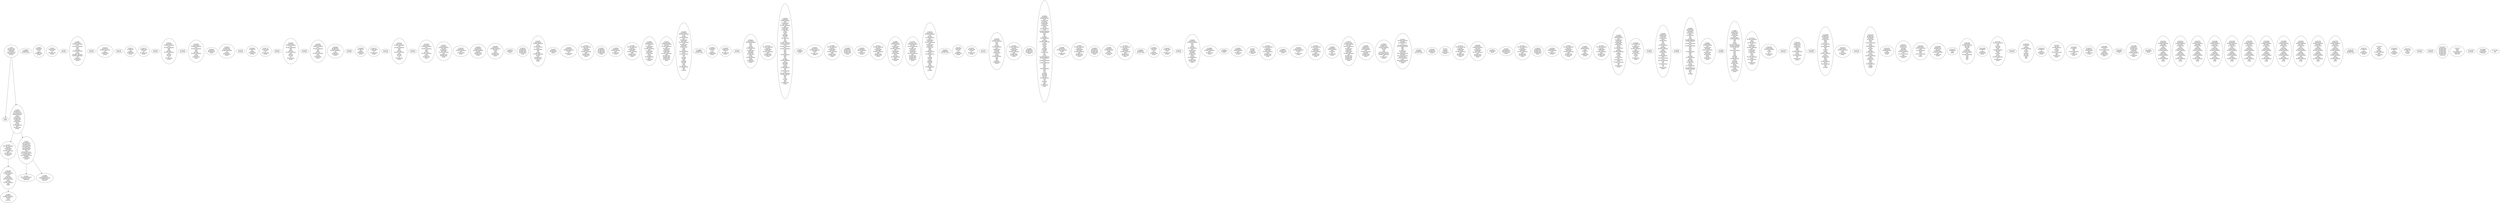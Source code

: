 /* Generated by GvGen v.1.0 (https://www.github.com/stricaud/gvgen) */

digraph G {
compound=true;
   node1 [label="# 0x0
PUSHX Data
PUSHX Data
MSTORE
CALLDATASIZE
PUSHX Data
JUMPI
"];
   node2 [label="# 0xa
STOP
"];
   node3 [label="# 0xb
JUMPDEST
PUSHX Data
CALLDATALOAD
PUSHX BitData
AND
MSTORE
PUSHX Data
PUSHX Data
MSTORE
PUSHX Data
SHA3
SLOAD
PUSHX BitData
AND
PUSHX Data
JUMPI
"];
   node4 [label="# 0x7d
PUSHX MemData
MLOAD
PUSHX Data
MSTORE
PUSHX ArithData
ADD
PUSHX Data
PUSHX Data
JUMP
"];
   node5 [label="# 0xae
JUMPDEST
PUSHX MemData
MLOAD
SUB
REVERT
"];
   node6 [label="# 0xb7
JUMPDEST
CALLDATASIZE
PUSHX Data
CALLDATACOPY
PUSHX Data
CALLDATASIZE
PUSHX Data
GAS
DELEGATECALL
RETURNDATASIZE
PUSHX Data
RETURNDATACOPY
ISZERO
PUSHX Data
JUMPI
"];
   node7 [label="# 0xd2
RETURNDATASIZE
PUSHX Data
RETURN
"];
   node8 [label="# 0xd6
JUMPDEST
RETURNDATASIZE
PUSHX Data
REVERT
"];
   node9 [label="# 0xdb
JUMPDEST
PUSHX Data
"];
   node10 [label="# 0xde
JUMPDEST
MLOAD
LT
ISZERO
PUSHX Data
JUMPI
"];
   node11 [label="# 0xe8
PUSHX Data
MLOAD
LT
PUSHX Data
JUMPI
"];
   node12 [label="# 0xf4
INVALID
"];
   node13 [label="# 0xf5
JUMPDEST
PUSHX ArithData
MUL
PUSHX ArithData
ADD
ADD
MLOAD
PUSHX ArithData
ADD
MLOAD
PUSHX LogicData
PUSHX LogicData
GT
ISZERO
PUSHX Data
JUMPI
"];
   node14 [label="# 0x10f
INVALID
"];
   node15 [label="# 0x110
JUMPDEST
PUSHX LogicData
GT
ISZERO
PUSHX Data
JUMPI
"];
   node16 [label="# 0x11b
INVALID
"];
   node17 [label="# 0x11c
JUMPDEST
EQ
ISZERO
PUSHX Data
JUMPI
"];
   node18 [label="# 0x123
PUSHX Data
MLOAD
LT
PUSHX Data
JUMPI
"];
   node19 [label="# 0x130
INVALID
"];
   node20 [label="# 0x131
JUMPDEST
PUSHX ArithData
MUL
PUSHX ArithData
ADD
ADD
MLOAD
PUSHX ArithData
ADD
MLOAD
MLOAD
LT
PUSHX Data
JUMPI
"];
   node21 [label="# 0x148
INVALID
"];
   node22 [label="# 0x149
JUMPDEST
PUSHX ArithData
MUL
PUSHX ArithData
ADD
ADD
MLOAD
PUSHX ArithData
ADD
MLOAD
PUSHX Data
JUMP
"];
   node23 [label="# 0x15a
JUMPDEST
PUSHX Data
JUMP
"];
   node24 [label="# 0x15f
JUMPDEST
PUSHX Data
PUSHX LogicData
GT
ISZERO
PUSHX Data
JUMPI
"];
   node25 [label="# 0x16c
INVALID
"];
   node26 [label="# 0x16d
JUMPDEST
EQ
ISZERO
PUSHX Data
JUMPI
"];
   node27 [label="# 0x174
PUSHX Data
MLOAD
LT
PUSHX Data
JUMPI
"];
   node28 [label="# 0x181
INVALID
"];
   node29 [label="# 0x182
JUMPDEST
PUSHX ArithData
MUL
PUSHX ArithData
ADD
ADD
MLOAD
PUSHX ArithData
ADD
MLOAD
MLOAD
LT
PUSHX Data
JUMPI
"];
   node30 [label="# 0x199
INVALID
"];
   node31 [label="# 0x19a
JUMPDEST
PUSHX ArithData
MUL
PUSHX ArithData
ADD
ADD
MLOAD
PUSHX ArithData
ADD
MLOAD
PUSHX Data
JUMP
"];
   node32 [label="# 0x1ab
JUMPDEST
PUSHX Data
PUSHX LogicData
GT
ISZERO
PUSHX Data
JUMPI
"];
   node33 [label="# 0x1b8
INVALID
"];
   node34 [label="# 0x1b9
JUMPDEST
EQ
ISZERO
PUSHX Data
JUMPI
"];
   node35 [label="# 0x1c0
PUSHX Data
MLOAD
LT
PUSHX Data
JUMPI
"];
   node36 [label="# 0x1cd
INVALID
"];
   node37 [label="# 0x1ce
JUMPDEST
PUSHX ArithData
MUL
PUSHX ArithData
ADD
ADD
MLOAD
PUSHX ArithData
ADD
MLOAD
MLOAD
LT
PUSHX Data
JUMPI
"];
   node38 [label="# 0x1e5
INVALID
"];
   node39 [label="# 0x1e6
JUMPDEST
PUSHX ArithData
MUL
PUSHX ArithData
ADD
ADD
MLOAD
PUSHX ArithData
ADD
MLOAD
PUSHX Data
JUMP
"];
   node40 [label="# 0x1f7
JUMPDEST
PUSHX MemData
MLOAD
PUSHX Data
MSTORE
PUSHX ArithData
ADD
PUSHX Data
PUSHX Data
JUMP
"];
   node41 [label="# 0x229
JUMPDEST
PUSHX ArithData
ADD
PUSHX Data
JUMP
"];
   node42 [label="# 0x232
JUMPDEST
PUSHX Data
PUSHX MemData
MLOAD
PUSHX Data
PUSHX Data
JUMP
"];
   node43 [label="# 0x266
JUMPDEST
PUSHX MemData
MLOAD
SUB
LOGX
PUSHX Data
PUSHX Data
JUMP
"];
   node44 [label="# 0x278
JUMPDEST
JUMP
"];
   node45 [label="# 0x27d
JUMPDEST
PUSHX Data
PUSHX Data
PUSHX Data
JUMP
"];
   node46 [label="# 0x287
JUMPDEST
PUSHX ArithData
ADD
SLOAD
PUSHX BitData
AND
PUSHX BitData
AND
OR
SSTORE
PUSHX MemData
MLOAD
AND
PUSHX Data
PUSHX Data
LOGX
JUMP
"];
   node47 [label="# 0x302
JUMPDEST
PUSHX Data
JUMP
"];
   node48 [label="# 0x326
JUMPDEST
PUSHX LogicData
MLOAD
GT
PUSHX Data
JUMPI
"];
   node49 [label="# 0x330
PUSHX MemData
MLOAD
PUSHX Data
MSTORE
PUSHX ArithData
ADD
PUSHX Data
PUSHX Data
JUMP
"];
   node50 [label="# 0x361
JUMPDEST
PUSHX Data
PUSHX Data
PUSHX Data
JUMP
"];
   node51 [label="# 0x36b
JUMPDEST
PUSHX BitData
AND
PUSHX Data
JUMPI
"];
   node52 [label="# 0x389
PUSHX MemData
MLOAD
PUSHX Data
MSTORE
PUSHX ArithData
ADD
PUSHX Data
PUSHX Data
JUMP
"];
   node53 [label="# 0x3ba
JUMPDEST
PUSHX BitData
AND
PUSHX Data
MSTORE
PUSHX ArithData
ADD
PUSHX Data
MSTORE
PUSHX Data
SHA3
SLOAD
PUSHX BitData
AND
PUSHX Data
JUMPI
"];
   node54 [label="# 0x3ec
PUSHX Data
PUSHX MemData
MLOAD
PUSHX ArithData
ADD
PUSHX Data
MSTORE
PUSHX Data
MSTORE
PUSHX ArithData
ADD
PUSHX Data
PUSHX Data
CODECOPY
PUSHX Data
JUMP
"];
   node55 [label="# 0x40d
JUMPDEST
PUSHX ArithData
ADD
SLOAD
PUSHX BitData
AND
PUSHX Data
MSTORE
PUSHX ArithData
ADD
PUSHX Data
MSTORE
PUSHX Data
SHA3
ADD
SLOAD
PUSHX BitData
AND
PUSHX BitData
AND
OR
SSTORE
SLOAD
ADD
SSTORE
MSTORE
SHA3
ADD
SLOAD
PUSHX BitData
AND
OR
SSTORE
"];
   node56 [label="# 0x4ab
JUMPDEST
PUSHX Data
"];
   node57 [label="# 0x4ae
JUMPDEST
MLOAD
LT
ISZERO
PUSHX Data
JUMPI
"];
   node58 [label="# 0x4b8
PUSHX Data
MLOAD
LT
PUSHX Data
JUMPI
"];
   node59 [label="# 0x4c4
INVALID
"];
   node60 [label="# 0x4c5
JUMPDEST
PUSHX ArithData
MUL
ADD
ADD
MLOAD
PUSHX BitData
AND
PUSHX Data
MSTORE
MSTORE
PUSHX Data
SHA3
SLOAD
PUSHX BitData
AND
ISZERO
PUSHX Data
JUMPI
"];
   node61 [label="# 0x523
PUSHX MemData
MLOAD
PUSHX Data
MSTORE
PUSHX ArithData
ADD
PUSHX Data
PUSHX Data
JUMP
"];
   node62 [label="# 0x554
JUMPDEST
PUSHX BitData
AND
PUSHX Data
MSTORE
PUSHX ArithData
ADD
PUSHX Data
MSTORE
PUSHX Data
SHA3
SLOAD
ADD
SSTORE
MSTORE
SHA3
PUSHX Data
DIV
ADD
SLOAD
PUSHX ArithData
PUSHX BitData
AND
PUSHX ArithData
MUL
PUSHX ArithData
EXP
MUL
NOT
AND
PUSHX BitData
SHR
MUL
OR
SSTORE
PUSHX BitData
AND
MSTORE
MSTORE
SHA3
SLOAD
PUSHX BitData
AND
OR
PUSHX BitData
AND
PUSHX ArithData
PUSHX BitData
AND
MUL
OR
SSTORE
ADD
ADD
PUSHX Data
JUMP
"];
   node63 [label="# 0x657
JUMPDEST
JUMP
"];
   node64 [label="# 0x65e
JUMPDEST
PUSHX LogicData
MLOAD
GT
PUSHX Data
JUMPI
"];
   node65 [label="# 0x668
PUSHX MemData
MLOAD
PUSHX Data
MSTORE
PUSHX ArithData
ADD
PUSHX Data
PUSHX Data
JUMP
"];
   node66 [label="# 0x699
JUMPDEST
PUSHX Data
PUSHX Data
PUSHX Data
JUMP
"];
   node67 [label="# 0x6a3
JUMPDEST
PUSHX BitData
AND
PUSHX Data
JUMPI
"];
   node68 [label="# 0x6c1
PUSHX MemData
MLOAD
PUSHX Data
MSTORE
PUSHX ArithData
ADD
PUSHX Data
PUSHX Data
JUMP
"];
   node69 [label="# 0x6f2
JUMPDEST
PUSHX BitData
AND
PUSHX Data
MSTORE
PUSHX ArithData
ADD
PUSHX Data
MSTORE
PUSHX Data
SHA3
SLOAD
PUSHX BitData
AND
PUSHX Data
JUMPI
"];
   node70 [label="# 0x724
PUSHX Data
PUSHX MemData
MLOAD
PUSHX ArithData
ADD
PUSHX Data
MSTORE
PUSHX Data
MSTORE
PUSHX ArithData
ADD
PUSHX Data
PUSHX Data
CODECOPY
PUSHX Data
JUMP
"];
   node71 [label="# 0x745
JUMPDEST
PUSHX ArithData
ADD
SLOAD
PUSHX BitData
AND
PUSHX Data
MSTORE
PUSHX ArithData
ADD
PUSHX Data
MSTORE
PUSHX Data
SHA3
ADD
SLOAD
PUSHX BitData
AND
PUSHX BitData
AND
OR
SSTORE
SLOAD
ADD
SSTORE
MSTORE
SHA3
ADD
SLOAD
PUSHX BitData
AND
OR
SSTORE
"];
   node72 [label="# 0x7e3
JUMPDEST
PUSHX Data
"];
   node73 [label="# 0x7e6
JUMPDEST
MLOAD
LT
ISZERO
PUSHX Data
JUMPI
"];
   node74 [label="# 0x7f0
PUSHX Data
MLOAD
LT
PUSHX Data
JUMPI
"];
   node75 [label="# 0x7fc
INVALID
"];
   node76 [label="# 0x7fd
JUMPDEST
PUSHX ArithData
MUL
ADD
ADD
MLOAD
PUSHX BitData
AND
PUSHX Data
MSTORE
MSTORE
PUSHX Data
SHA3
SLOAD
PUSHX BitData
AND
AND
EQ
ISZERO
PUSHX Data
JUMPI
"];
   node77 [label="# 0x861
PUSHX MemData
MLOAD
PUSHX Data
MSTORE
PUSHX ArithData
ADD
PUSHX Data
PUSHX Data
JUMP
"];
   node78 [label="# 0x892
JUMPDEST
PUSHX Data
PUSHX Data
JUMP
"];
   node79 [label="# 0x89c
JUMPDEST
PUSHX BitData
AND
PUSHX Data
MSTORE
PUSHX Data
MSTORE
PUSHX Data
SHA3
SLOAD
PUSHX BitData
AND
PUSHX ArithData
PUSHX BitData
AND
MUL
OR
SSTORE
PUSHX BitData
AND
MSTORE
PUSHX ArithData
ADD
MSTORE
SHA3
SLOAD
ADD
SSTORE
MSTORE
SHA3
PUSHX Data
DIV
ADD
SLOAD
PUSHX ArithData
PUSHX BitData
AND
PUSHX ArithData
MUL
PUSHX ArithData
EXP
MUL
NOT
AND
PUSHX BitData
SHR
MUL
OR
SSTORE
MSTORE
MSTORE
SLOAD
PUSHX BitData
AND
OR
SSTORE
ADD
ADD
PUSHX Data
JUMP
"];
   node80 [label="# 0x9ab
JUMPDEST
PUSHX LogicData
MLOAD
GT
PUSHX Data
JUMPI
"];
   node81 [label="# 0x9b5
PUSHX MemData
MLOAD
PUSHX Data
MSTORE
PUSHX ArithData
ADD
PUSHX Data
PUSHX Data
JUMP
"];
   node82 [label="# 0x9e6
JUMPDEST
PUSHX Data
PUSHX Data
PUSHX Data
JUMP
"];
   node83 [label="# 0x9f0
JUMPDEST
PUSHX BitData
AND
ISZERO
PUSHX Data
JUMPI
"];
   node84 [label="# 0xa0f
PUSHX MemData
MLOAD
PUSHX Data
MSTORE
PUSHX ArithData
ADD
PUSHX Data
PUSHX Data
JUMP
"];
   node85 [label="# 0xa40
JUMPDEST
PUSHX Data
"];
   node86 [label="# 0xa43
JUMPDEST
MLOAD
LT
ISZERO
PUSHX Data
JUMPI
"];
   node87 [label="# 0xa4d
PUSHX Data
MLOAD
LT
PUSHX Data
JUMPI
"];
   node88 [label="# 0xa59
INVALID
"];
   node89 [label="# 0xa5a
JUMPDEST
PUSHX ArithData
MUL
ADD
ADD
MLOAD
PUSHX BitData
AND
PUSHX Data
MSTORE
MSTORE
PUSHX Data
SHA3
SLOAD
PUSHX BitData
AND
PUSHX Data
PUSHX Data
JUMP
"];
   node90 [label="# 0xabb
JUMPDEST
PUSHX ArithData
ADD
PUSHX Data
JUMP
"];
   node91 [label="# 0xac5
JUMPDEST
JUMP
"];
   node92 [label="# 0xacb
JUMPDEST
PUSHX BitData
AND
PUSHX Data
JUMPI
"];
   node93 [label="# 0xae7
MLOAD
ISZERO
PUSHX Data
JUMPI
"];
   node94 [label="# 0xaee
PUSHX MemData
MLOAD
PUSHX Data
MSTORE
PUSHX ArithData
ADD
PUSHX Data
PUSHX Data
JUMP
"];
   node95 [label="# 0xb1f
JUMPDEST
PUSHX Data
JUMP
"];
   node96 [label="# 0xb24
JUMPDEST
PUSHX LogicData
MLOAD
GT
PUSHX Data
JUMPI
"];
   node97 [label="# 0xb2e
PUSHX MemData
MLOAD
PUSHX Data
MSTORE
PUSHX ArithData
ADD
PUSHX Data
PUSHX Data
JUMP
"];
   node98 [label="# 0xb5f
JUMPDEST
PUSHX BitData
AND
ADDRESS
EQ
PUSHX Data
JUMPI
"];
   node99 [label="# 0xb7d
PUSHX Data
PUSHX MemData
MLOAD
PUSHX ArithData
ADD
PUSHX Data
MSTORE
PUSHX Data
MSTORE
PUSHX ArithData
ADD
PUSHX Data
PUSHX Data
CODECOPY
PUSHX Data
JUMP
"];
   node100 [label="# 0xb9e
JUMPDEST
PUSHX Data
PUSHX BitData
AND
PUSHX MemData
MLOAD
PUSHX Data
PUSHX Data
JUMP
"];
   node101 [label="# 0xbc6
JUMPDEST
PUSHX Data
PUSHX MemData
MLOAD
SUB
GAS
DELEGATECALL
RETURNDATASIZE
PUSHX LogicData
EQ
PUSHX Data
JUMPI
"];
   node102 [label="# 0xbe0
PUSHX MemData
MLOAD
PUSHX BitData
NOT
PUSHX ArithData
RETURNDATASIZE
ADD
AND
ADD
PUSHX Data
MSTORE
RETURNDATASIZE
MSTORE
RETURNDATASIZE
PUSHX Data
PUSHX ArithData
ADD
RETURNDATACOPY
PUSHX Data
JUMP
"];
   node103 [label="# 0xc01
JUMPDEST
PUSHX Data
"];
   node104 [label="# 0xc06
JUMPDEST
PUSHX Data
JUMPI
"];
   node105 [label="# 0xc11
MLOAD
ISZERO
PUSHX Data
JUMPI
"];
   node106 [label="# 0xc18
PUSHX MemData
MLOAD
PUSHX Data
MSTORE
PUSHX ArithData
ADD
PUSHX Data
PUSHX Data
JUMP
"];
   node107 [label="# 0xc4b
JUMPDEST
PUSHX MemData
MLOAD
PUSHX Data
MSTORE
PUSHX ArithData
ADD
PUSHX Data
PUSHX Data
JUMP
"];
   node108 [label="# 0xc7d
JUMPDEST
JUMP
"];
   node109 [label="# 0xc81
JUMPDEST
EXTCODESIZE
PUSHX Data
JUMPI
"];
   node110 [label="# 0xc8a
PUSHX MemData
MLOAD
PUSHX Data
MSTORE
PUSHX ArithData
ADD
PUSHX Data
PUSHX Data
JUMP
"];
   node111 [label="# 0xcbc
JUMPDEST
PUSHX Data
PUSHX Data
PUSHX Data
JUMP
"];
   node112 [label="# 0xcc6
JUMPDEST
PUSHX BitData
AND
PUSHX Data
JUMPI
"];
   node113 [label="# 0xce4
PUSHX MemData
MLOAD
PUSHX Data
MSTORE
PUSHX ArithData
ADD
PUSHX Data
PUSHX Data
JUMP
"];
   node114 [label="# 0xd15
JUMPDEST
PUSHX BitData
AND
ADDRESS
EQ
ISZERO
PUSHX Data
JUMPI
"];
   node115 [label="# 0xd34
PUSHX MemData
MLOAD
PUSHX Data
MSTORE
PUSHX ArithData
ADD
PUSHX Data
PUSHX Data
JUMP
"];
   node116 [label="# 0xd65
JUMPDEST
PUSHX BitData
AND
PUSHX Data
MSTORE
PUSHX Data
MSTORE
PUSHX Data
SHA3
SLOAD
PUSHX BitData
AND
MSTORE
PUSHX ArithData
ADD
MSTORE
SHA3
SLOAD
PUSHX Data
DIV
PUSHX BitData
AND
PUSHX ArithData
ADD
EQ
PUSHX Data
JUMPI
"];
   node117 [label="# 0xe04
PUSHX BitData
AND
PUSHX Data
MSTORE
PUSHX ArithData
ADD
PUSHX Data
MSTORE
PUSHX Data
SHA3
SLOAD
LT
PUSHX Data
JUMPI
"];
   node118 [label="# 0xe35
INVALID
"];
   node119 [label="# 0xe36
JUMPDEST
PUSHX Data
MSTORE
PUSHX Data
SHA3
PUSHX Data
DIV
ADD
SLOAD
PUSHX BitData
AND
MSTORE
PUSHX ArithData
ADD
MSTORE
PUSHX Data
SHA3
SLOAD
PUSHX BitData
AND
PUSHX ArithData
MUL
PUSHX ArithData
EXP
DIV
PUSHX BitData
SHL
LT
PUSHX Data
JUMPI
"];
   node120 [label="# 0xe8d
INVALID
"];
   node121 [label="# 0xe8e
JUMPDEST
PUSHX Data
MSTORE
PUSHX Data
SHA3
PUSHX Data
DIV
ADD
SLOAD
PUSHX ArithData
PUSHX BitData
AND
PUSHX ArithData
MUL
PUSHX ArithData
EXP
MUL
NOT
AND
PUSHX BitData
SHR
MUL
OR
SSTORE
PUSHX BitData
AND
MSTORE
MSTORE
PUSHX Data
SHA3
SLOAD
PUSHX BitData
AND
PUSHX ArithData
PUSHX BitData
AND
MUL
OR
SSTORE
"];
   node122 [label="# 0xf37
JUMPDEST
PUSHX BitData
AND
PUSHX Data
MSTORE
PUSHX ArithData
ADD
PUSHX Data
MSTORE
PUSHX Data
SHA3
SLOAD
PUSHX Data
JUMPI
"];
   node123 [label="# 0xf66
INVALID
"];
   node124 [label="# 0xf67
JUMPDEST
PUSHX Data
MSTORE
PUSHX Data
SHA3
PUSHX Data
PUSHX ArithData
ADD
DIV
ADD
SLOAD
PUSHX ArithData
PUSHX ArithData
PUSHX BitData
AND
MUL
PUSHX ArithData
EXP
MUL
NOT
AND
SSTORE
SSTORE
PUSHX BitData
AND
MSTORE
MSTORE
PUSHX Data
SHA3
SLOAD
PUSHX BitData
AND
SSTORE
PUSHX Data
JUMPI
"];
   node125 [label="# 0x100e
PUSHX ArithData
ADD
SLOAD
PUSHX BitData
AND
PUSHX Data
MSTORE
PUSHX ArithData
ADD
PUSHX Data
MSTORE
PUSHX Data
SHA3
ADD
SLOAD
PUSHX ArithData
ADD
PUSHX BitData
AND
EQ
PUSHX Data
JUMPI
"];
   node126 [label="# 0x106e
PUSHX Data
PUSHX ArithData
ADD
SLOAD
LT
PUSHX Data
JUMPI
"];
   node127 [label="# 0x107d
INVALID
"];
   node128 [label="# 0x107e
JUMPDEST
PUSHX Data
MSTORE
PUSHX Data
SHA3
ADD
SLOAD
PUSHX ArithData
ADD
SLOAD
PUSHX BitData
AND
LT
PUSHX Data
JUMPI
"];
   node129 [label="# 0x10b5
INVALID
"];
   node130 [label="# 0x10b6
JUMPDEST
PUSHX Data
MSTORE
PUSHX Data
SHA3
ADD
SLOAD
PUSHX BitData
AND
PUSHX BitData
AND
OR
SSTORE
AND
MSTORE
PUSHX ArithData
ADD
MSTORE
PUSHX Data
SHA3
ADD
SLOAD
PUSHX BitData
AND
PUSHX BitData
AND
OR
SSTORE
"];
   node131 [label="# 0x1143
JUMPDEST
PUSHX ArithData
ADD
SLOAD
PUSHX Data
JUMPI
"];
   node132 [label="# 0x114f
INVALID
"];
   node133 [label="# 0x1150
JUMPDEST
PUSHX Data
MSTORE
PUSHX Data
SHA3
ADD
PUSHX ArithData
ADD
SLOAD
PUSHX BitData
AND
SSTORE
ADD
SSTORE
PUSHX BitData
AND
MSTORE
PUSHX ArithData
ADD
MSTORE
PUSHX Data
SHA3
ADD
SLOAD
PUSHX BitData
AND
SSTORE
JUMP
"];
   node134 [label="# 0x1202
JUMPDEST
PUSHX BitData
AND
MSTORE
JUMP
"];
   node135 [label="# 0x121c
JUMPDEST
PUSHX Data
MLOAD
MSTORE
PUSHX Data
PUSHX ArithData
ADD
PUSHX ArithData
ADD
PUSHX Data
JUMP
"];
   node136 [label="# 0x1234
JUMPDEST
PUSHX ArithData
ADD
PUSHX BitData
AND
ADD
PUSHX ArithData
ADD
JUMP
"];
   node137 [label="# 0x1266
JUMPDEST
PUSHX Data
MLOAD
PUSHX Data
PUSHX ArithData
ADD
PUSHX Data
JUMP
"];
   node138 [label="# 0x1278
JUMPDEST
ADD
JUMP
"];
   node139 [label="# 0x1282
JUMPDEST
PUSHX ArithData
MSTORE
MLOAD
ADD
MSTORE
PUSHX Data
PUSHX ArithData
ADD
PUSHX ArithData
MUL
ADD
ADD
ADD
"];
   node140 [label="# 0x12a8
JUMPDEST
LT
ISZERO
PUSHX Data
JUMPI
"];
   node141 [label="# 0x12b1
PUSHX ArithData
SUB
ADD
MSTORE
MLOAD
ADD
PUSHX BitData
MLOAD
AND
MSTORE
ADD
MLOAD
PUSHX LogicData
LT
PUSHX Data
JUMPI
"];
   node142 [label="# 0x1303
INVALID
"];
   node143 [label="# 0x1304
JUMPDEST
ADD
MSTORE
PUSHX ArithData
ADD
MLOAD
ADD
MSTORE
MLOAD
MSTORE
ADD
ADD
"];
   node144 [label="# 0x1325
JUMPDEST
LT
ISZERO
PUSHX Data
JUMPI
"];
   node145 [label="# 0x132e
MLOAD
PUSHX BitData
AND
MSTORE
ADD
PUSHX ArithData
ADD
ADD
PUSHX Data
JUMP
"];
   node146 [label="# 0x1367
JUMPDEST
ADD
ADD
PUSHX ArithData
ADD
PUSHX Data
JUMP
"];
   node147 [label="# 0x137c
JUMPDEST
PUSHX Data
ADD
PUSHX Data
JUMP
"];
   node148 [label="# 0x138a
JUMPDEST
SUB
PUSHX ArithData
ADD
MSTORE
PUSHX Data
PUSHX Data
JUMP
"];
   node149 [label="# 0x139c
JUMPDEST
JUMP
"];
   node150 [label="# 0x13ab
JUMPDEST
PUSHX Data
PUSHX Data
MSTORE
PUSHX Data
PUSHX ArithData
ADD
PUSHX Data
JUMP
"];
   node151 [label="# 0x13be
JUMPDEST
JUMP
"];
   node152 [label="# 0x13c5
JUMPDEST
PUSHX ArithData
MSTORE
PUSHX Data
ADD
MSTORE
PUSHX Data
PUSHX ArithData
ADD
MSTORE
PUSHX Data
PUSHX ArithData
ADD
MSTORE
PUSHX ArithData
ADD
JUMP
"];
   node153 [label="# 0x1422
JUMPDEST
PUSHX ArithData
MSTORE
PUSHX Data
ADD
MSTORE
PUSHX Data
PUSHX ArithData
ADD
MSTORE
PUSHX Data
PUSHX ArithData
ADD
MSTORE
PUSHX ArithData
ADD
JUMP
"];
   node154 [label="# 0x147f
JUMPDEST
PUSHX ArithData
MSTORE
PUSHX Data
ADD
MSTORE
PUSHX Data
PUSHX ArithData
ADD
MSTORE
PUSHX Data
PUSHX ArithData
ADD
MSTORE
PUSHX ArithData
ADD
JUMP
"];
   node155 [label="# 0x14dc
JUMPDEST
PUSHX ArithData
MSTORE
PUSHX Data
ADD
MSTORE
PUSHX Data
PUSHX ArithData
ADD
MSTORE
PUSHX Data
PUSHX ArithData
ADD
MSTORE
PUSHX ArithData
ADD
JUMP
"];
   node156 [label="# 0x1539
JUMPDEST
PUSHX ArithData
MSTORE
PUSHX Data
ADD
MSTORE
PUSHX Data
PUSHX ArithData
ADD
MSTORE
PUSHX Data
PUSHX ArithData
ADD
MSTORE
PUSHX ArithData
ADD
JUMP
"];
   node157 [label="# 0x1596
JUMPDEST
PUSHX ArithData
MSTORE
PUSHX Data
ADD
MSTORE
PUSHX Data
PUSHX ArithData
ADD
MSTORE
PUSHX Data
PUSHX ArithData
ADD
MSTORE
PUSHX ArithData
ADD
JUMP
"];
   node158 [label="# 0x15f3
JUMPDEST
PUSHX ArithData
MSTORE
ADD
MSTORE
PUSHX Data
PUSHX ArithData
ADD
MSTORE
PUSHX ArithData
ADD
JUMP
"];
   node159 [label="# 0x1628
JUMPDEST
PUSHX ArithData
MSTORE
PUSHX Data
ADD
MSTORE
PUSHX Data
PUSHX ArithData
ADD
MSTORE
PUSHX Data
PUSHX ArithData
ADD
MSTORE
PUSHX ArithData
ADD
JUMP
"];
   node160 [label="# 0x1685
JUMPDEST
PUSHX ArithData
MSTORE
PUSHX Data
ADD
MSTORE
PUSHX Data
PUSHX ArithData
ADD
MSTORE
PUSHX Data
PUSHX ArithData
ADD
MSTORE
PUSHX ArithData
ADD
JUMP
"];
   node161 [label="# 0x16e2
JUMPDEST
PUSHX ArithData
MSTORE
PUSHX Data
ADD
MSTORE
PUSHX Data
PUSHX ArithData
ADD
MSTORE
PUSHX Data
PUSHX ArithData
ADD
MSTORE
PUSHX ArithData
ADD
JUMP
"];
   node162 [label="# 0x173f
JUMPDEST
PUSHX ArithData
MSTORE
PUSHX Data
ADD
MSTORE
PUSHX Data
PUSHX ArithData
ADD
MSTORE
PUSHX Data
PUSHX ArithData
ADD
MSTORE
PUSHX ArithData
ADD
JUMP
"];
   node163 [label="# 0x179c
JUMPDEST
PUSHX ArithData
MSTORE
PUSHX Data
ADD
MSTORE
PUSHX Data
PUSHX ArithData
ADD
MSTORE
PUSHX Data
PUSHX ArithData
ADD
MSTORE
PUSHX ArithData
ADD
JUMP
"];
   node164 [label="# 0x17f9
JUMPDEST
PUSHX Data
"];
   node165 [label="# 0x17fc
JUMPDEST
LT
ISZERO
PUSHX Data
JUMPI
"];
   node166 [label="# 0x1805
ADD
MLOAD
ADD
MSTORE
PUSHX ArithData
ADD
PUSHX Data
JUMP
"];
   node167 [label="# 0x1814
JUMPDEST
GT
ISZERO
PUSHX Data
JUMPI
"];
   node168 [label="# 0x181d
PUSHX Data
ADD
MSTORE
JUMP
"];
   node169 [label="# 0x1825
INVALID
"];
   node170 [label="# 0x1826
INVALID
"];
   node171 [label="# 0x1827
PUSHX Data
PUSHX Data
PUSHX Data
PUSHX Data
PUSHX Data
PUSHX Data
INVALID
"];
   node172 [label="# 0x187f
LOGX
XOR
CALLDATALOAD
GASLIMIT
INVALID
"];
   node173 [label="# 0x1885
INVALID
"];
   node174 [label="# 0x1886
NUMBER
PUSHX Data
INVALID
"];
   node175 [label="# 0x189a
SAR
"];
node1->node3;
node1->node2;
node3->node6;
node3->node4;
node4->node158;
node6->node8;
node6->node7;
node158->node5;
}
